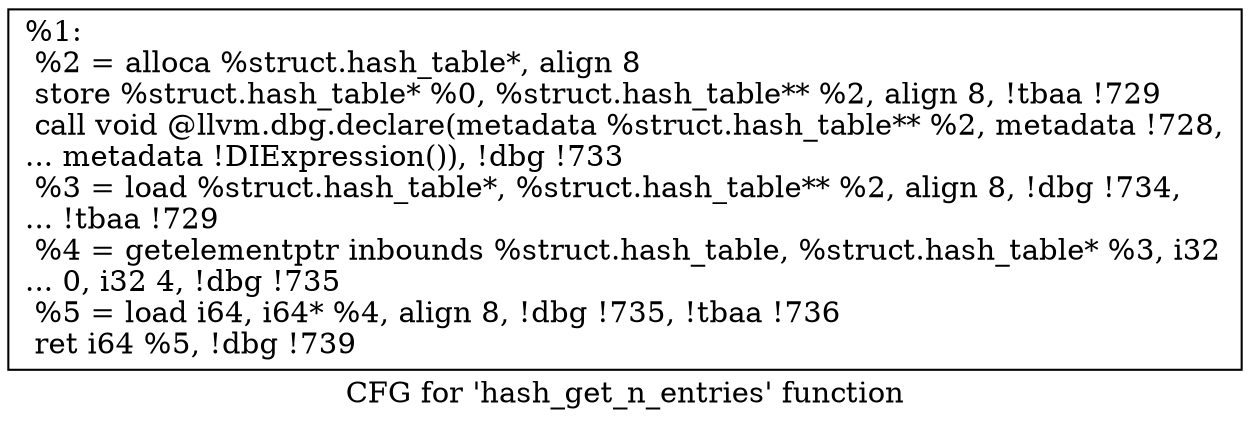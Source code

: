 digraph "CFG for 'hash_get_n_entries' function" {
	label="CFG for 'hash_get_n_entries' function";

	Node0x2458420 [shape=record,label="{%1:\l  %2 = alloca %struct.hash_table*, align 8\l  store %struct.hash_table* %0, %struct.hash_table** %2, align 8, !tbaa !729\l  call void @llvm.dbg.declare(metadata %struct.hash_table** %2, metadata !728,\l... metadata !DIExpression()), !dbg !733\l  %3 = load %struct.hash_table*, %struct.hash_table** %2, align 8, !dbg !734,\l... !tbaa !729\l  %4 = getelementptr inbounds %struct.hash_table, %struct.hash_table* %3, i32\l... 0, i32 4, !dbg !735\l  %5 = load i64, i64* %4, align 8, !dbg !735, !tbaa !736\l  ret i64 %5, !dbg !739\l}"];
}
